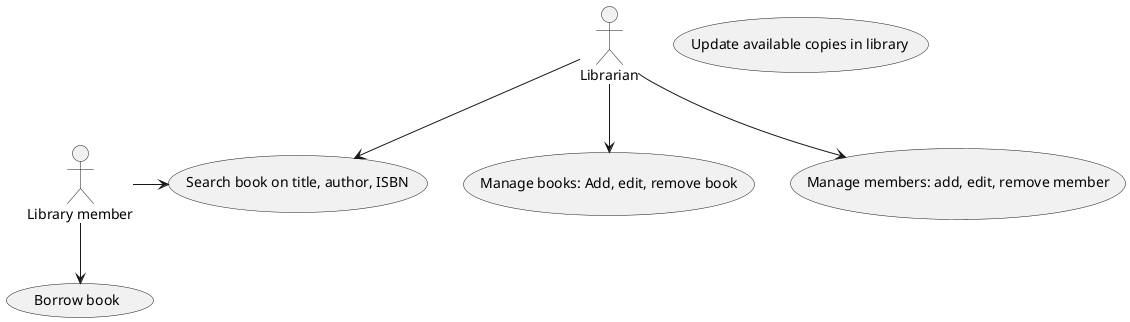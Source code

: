 @startuml
'https://plantuml.com/use-case-diagram

"Library member" as member
Librarian as librarian

(Search book on title, author, ISBN) as (search)
(Manage books: Add, edit, remove book) as (manage book)
(Manage members: add, edit, remove member) as (manage member)
(Borrow book) as (borrow)
(Update available copies in library) as (update)

member -> (search)
librarian --> (search)
librarian --> (manage book)
librarian --> (manage member)
member --> borrow

@enduml